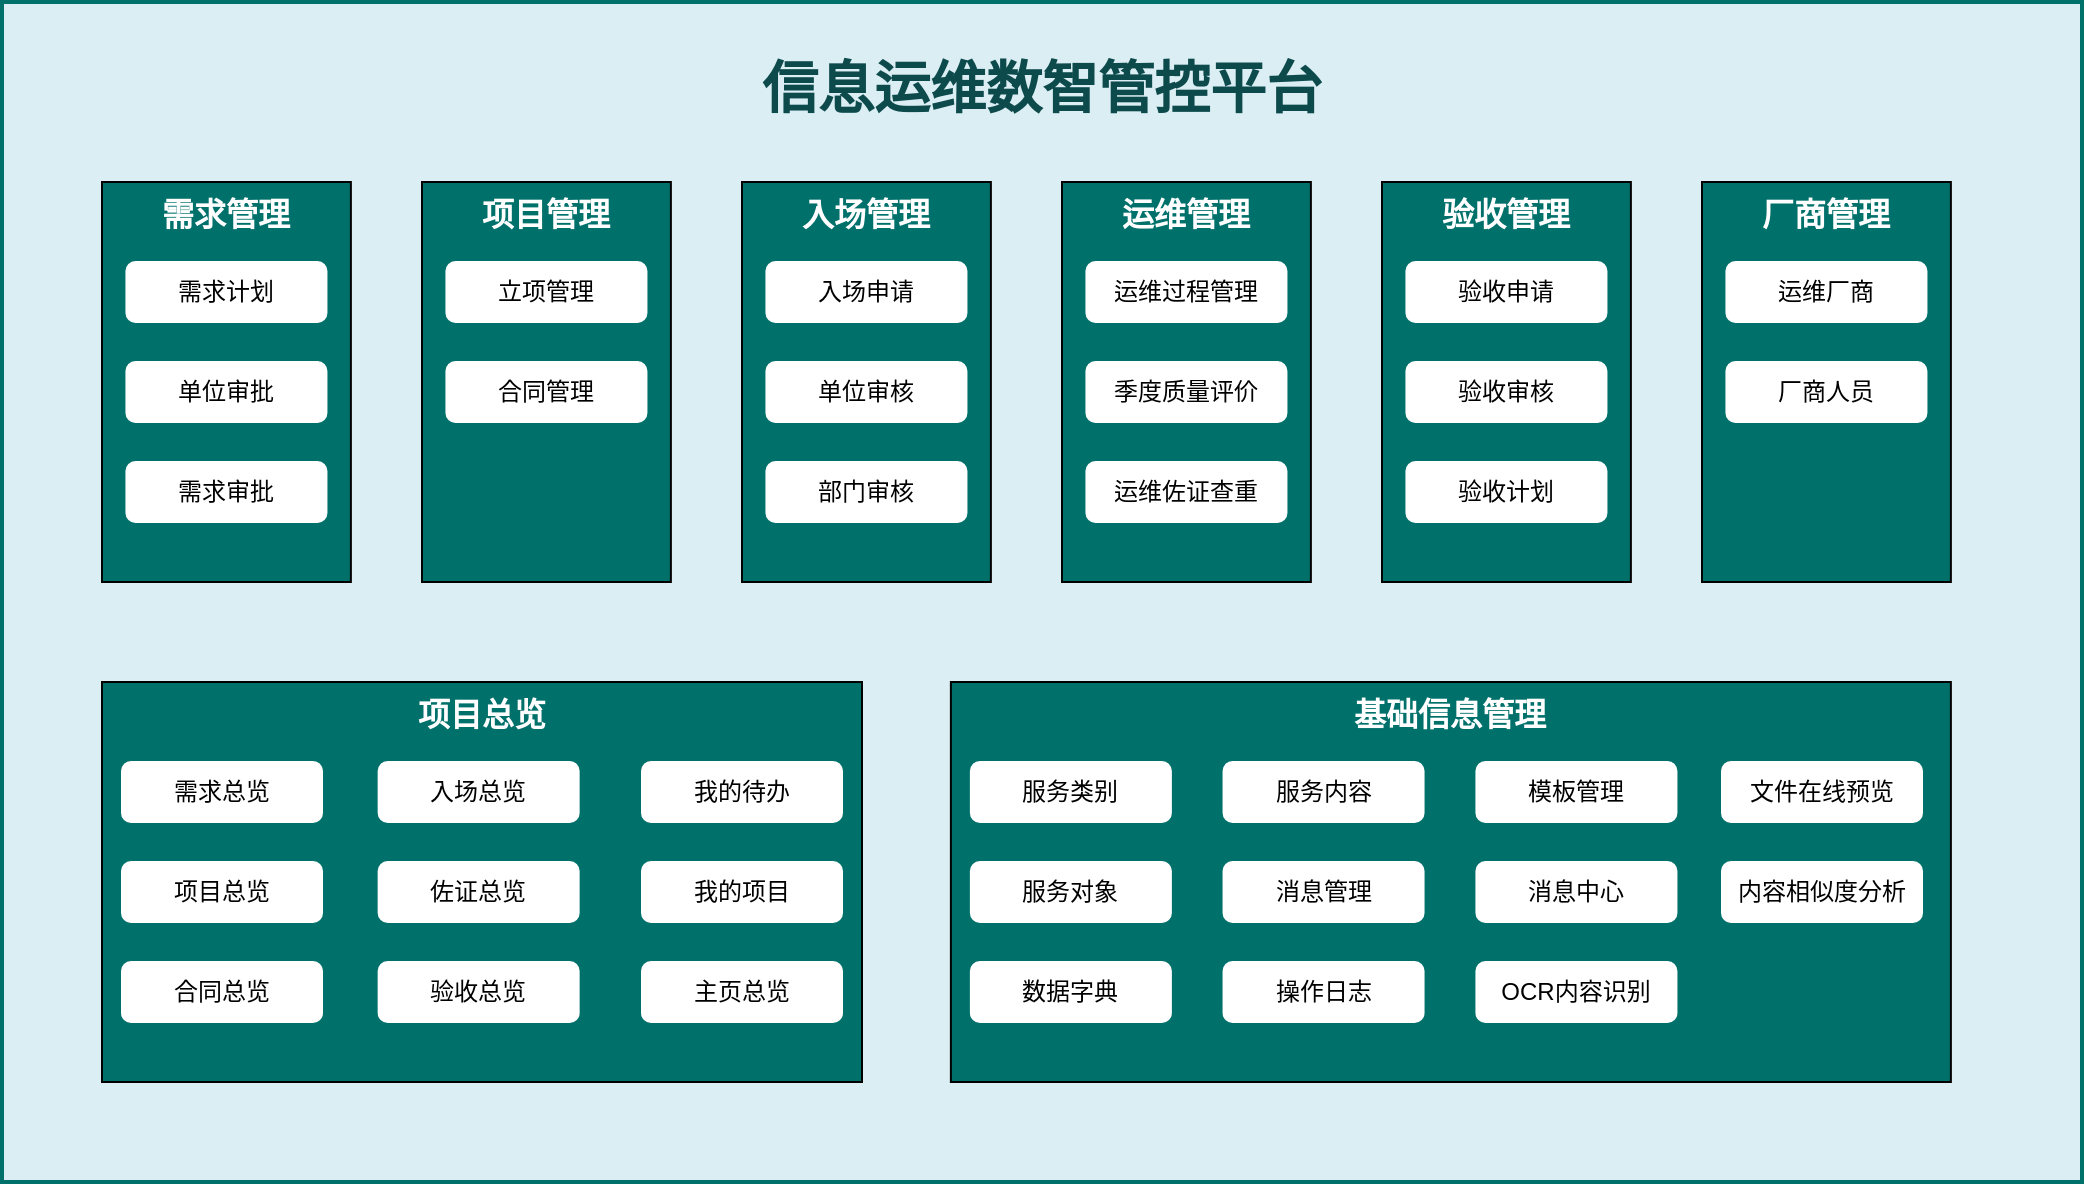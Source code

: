 <mxfile version="21.7.2" type="github">
  <diagram name="第 1 页" id="XF1KvFypPHitMx18pc0W">
    <mxGraphModel dx="1535" dy="820" grid="1" gridSize="10" guides="1" tooltips="1" connect="1" arrows="1" fold="1" page="1" pageScale="1" pageWidth="1920" pageHeight="1200" math="0" shadow="0">
      <root>
        <mxCell id="0" />
        <mxCell id="1" parent="0" />
        <mxCell id="jqNmJaD87sN4w33C_NmU-1" value="信息运维数智管控平台" style="rounded=0;whiteSpace=wrap;html=1;verticalAlign=top;fontSize=28;spacingTop=20;strokeColor=#00706B;fillColor=#DBEEF4;fontColor=#0C4A4C;fontStyle=1;strokeWidth=2;" parent="1" vertex="1">
          <mxGeometry x="270" y="60" width="1040" height="590" as="geometry" />
        </mxCell>
        <mxCell id="jqNmJaD87sN4w33C_NmU-46" value="项目总览" style="rounded=0;whiteSpace=wrap;html=1;verticalAlign=top;fontSize=16;fillColor=#00706B;fontColor=#FFFFFF;fontStyle=1" parent="1" vertex="1">
          <mxGeometry x="320" y="400" width="380" height="200" as="geometry" />
        </mxCell>
        <mxCell id="jqNmJaD87sN4w33C_NmU-47" value="需求总览" style="rounded=1;whiteSpace=wrap;html=1;strokeColor=#FFFFFF;" parent="1" vertex="1">
          <mxGeometry x="330" y="440" width="100" height="30" as="geometry" />
        </mxCell>
        <mxCell id="jqNmJaD87sN4w33C_NmU-48" value="项目总览" style="rounded=1;whiteSpace=wrap;html=1;strokeColor=#FFFFFF;" parent="1" vertex="1">
          <mxGeometry x="330" y="490" width="100" height="30" as="geometry" />
        </mxCell>
        <mxCell id="jqNmJaD87sN4w33C_NmU-49" value="合同总览" style="rounded=1;whiteSpace=wrap;html=1;strokeColor=#FFFFFF;" parent="1" vertex="1">
          <mxGeometry x="330" y="540" width="100" height="30" as="geometry" />
        </mxCell>
        <mxCell id="jqNmJaD87sN4w33C_NmU-53" value="入场总览" style="rounded=1;whiteSpace=wrap;html=1;strokeColor=#FFFFFF;" parent="1" vertex="1">
          <mxGeometry x="458.33" y="440" width="100" height="30" as="geometry" />
        </mxCell>
        <mxCell id="jqNmJaD87sN4w33C_NmU-54" value="佐证总览" style="rounded=1;whiteSpace=wrap;html=1;strokeColor=#FFFFFF;" parent="1" vertex="1">
          <mxGeometry x="458.33" y="490" width="100" height="30" as="geometry" />
        </mxCell>
        <mxCell id="jqNmJaD87sN4w33C_NmU-55" value="验收总览" style="rounded=1;whiteSpace=wrap;html=1;strokeColor=#FFFFFF;" parent="1" vertex="1">
          <mxGeometry x="458.33" y="540" width="100" height="30" as="geometry" />
        </mxCell>
        <mxCell id="jqNmJaD87sN4w33C_NmU-56" value="厂商管理" style="rounded=0;whiteSpace=wrap;html=1;verticalAlign=top;fontSize=16;fillColor=#00706B;fontColor=#FFFFFF;fontStyle=1" parent="1" vertex="1">
          <mxGeometry x="1120" y="150" width="124.44" height="200" as="geometry" />
        </mxCell>
        <mxCell id="jqNmJaD87sN4w33C_NmU-57" value="运维厂商" style="rounded=1;whiteSpace=wrap;html=1;strokeColor=#FFFFFF;" parent="1" vertex="1">
          <mxGeometry x="1132.22" y="190" width="100" height="30" as="geometry" />
        </mxCell>
        <mxCell id="jqNmJaD87sN4w33C_NmU-58" value="厂商人员" style="rounded=1;whiteSpace=wrap;html=1;strokeColor=#FFFFFF;" parent="1" vertex="1">
          <mxGeometry x="1132.22" y="240" width="100" height="30" as="geometry" />
        </mxCell>
        <mxCell id="jqNmJaD87sN4w33C_NmU-60" value="基础信息管理" style="rounded=0;whiteSpace=wrap;html=1;verticalAlign=top;fontSize=16;fillColor=#00706B;fontColor=#FFFFFF;fontStyle=1" parent="1" vertex="1">
          <mxGeometry x="744.44" y="400" width="500" height="200" as="geometry" />
        </mxCell>
        <mxCell id="jqNmJaD87sN4w33C_NmU-61" value="服务类别" style="rounded=1;whiteSpace=wrap;html=1;strokeColor=#FFFFFF;" parent="1" vertex="1">
          <mxGeometry x="754.44" y="440" width="100" height="30" as="geometry" />
        </mxCell>
        <mxCell id="jqNmJaD87sN4w33C_NmU-62" value="服务对象" style="rounded=1;whiteSpace=wrap;html=1;strokeColor=#FFFFFF;" parent="1" vertex="1">
          <mxGeometry x="754.44" y="490" width="100" height="30" as="geometry" />
        </mxCell>
        <mxCell id="jqNmJaD87sN4w33C_NmU-63" value="数据字典" style="rounded=1;whiteSpace=wrap;html=1;strokeColor=#FFFFFF;" parent="1" vertex="1">
          <mxGeometry x="754.44" y="540" width="100" height="30" as="geometry" />
        </mxCell>
        <mxCell id="jqNmJaD87sN4w33C_NmU-64" value="服务内容" style="rounded=1;whiteSpace=wrap;html=1;strokeColor=#FFFFFF;" parent="1" vertex="1">
          <mxGeometry x="880.78" y="440" width="100" height="30" as="geometry" />
        </mxCell>
        <mxCell id="jqNmJaD87sN4w33C_NmU-65" value="消息管理" style="rounded=1;whiteSpace=wrap;html=1;strokeColor=#FFFFFF;" parent="1" vertex="1">
          <mxGeometry x="880.78" y="490" width="100" height="30" as="geometry" />
        </mxCell>
        <mxCell id="jqNmJaD87sN4w33C_NmU-66" value="操作日志" style="rounded=1;whiteSpace=wrap;html=1;strokeColor=#FFFFFF;" parent="1" vertex="1">
          <mxGeometry x="880.78" y="540" width="100" height="30" as="geometry" />
        </mxCell>
        <mxCell id="jqNmJaD87sN4w33C_NmU-67" value="模板管理" style="rounded=1;whiteSpace=wrap;html=1;strokeColor=#FFFFFF;" parent="1" vertex="1">
          <mxGeometry x="1007.22" y="440" width="100" height="30" as="geometry" />
        </mxCell>
        <mxCell id="jqNmJaD87sN4w33C_NmU-68" value="" style="group;flipH=1;" parent="1" vertex="1" connectable="0">
          <mxGeometry x="320" y="150" width="124.44" height="200" as="geometry" />
        </mxCell>
        <mxCell id="jqNmJaD87sN4w33C_NmU-11" value="需求管理" style="rounded=0;whiteSpace=wrap;html=1;verticalAlign=top;fontSize=16;fillColor=#00706B;fontColor=#FFFFFF;fontStyle=1" parent="jqNmJaD87sN4w33C_NmU-68" vertex="1">
          <mxGeometry x="5.684e-14" width="124.44" height="200" as="geometry" />
        </mxCell>
        <mxCell id="jqNmJaD87sN4w33C_NmU-12" value="需求计划" style="rounded=1;whiteSpace=wrap;html=1;strokeColor=#FFFFFF;" parent="jqNmJaD87sN4w33C_NmU-68" vertex="1">
          <mxGeometry x="12.22" y="40" width="100" height="30" as="geometry" />
        </mxCell>
        <mxCell id="jqNmJaD87sN4w33C_NmU-13" value="单位审批" style="rounded=1;whiteSpace=wrap;html=1;strokeColor=#FFFFFF;" parent="jqNmJaD87sN4w33C_NmU-68" vertex="1">
          <mxGeometry x="12.22" y="90" width="100" height="30" as="geometry" />
        </mxCell>
        <mxCell id="jqNmJaD87sN4w33C_NmU-15" value="需求审批" style="rounded=1;whiteSpace=wrap;html=1;strokeColor=#FFFFFF;" parent="jqNmJaD87sN4w33C_NmU-68" vertex="1">
          <mxGeometry x="12.22" y="140" width="100" height="30" as="geometry" />
        </mxCell>
        <mxCell id="jqNmJaD87sN4w33C_NmU-69" value="" style="group;flipH=1;" parent="1" vertex="1" connectable="0">
          <mxGeometry x="480" y="150" width="124.44" height="200" as="geometry" />
        </mxCell>
        <mxCell id="jqNmJaD87sN4w33C_NmU-30" value="项目管理" style="rounded=0;whiteSpace=wrap;html=1;verticalAlign=top;fontSize=16;fillColor=#00706B;fontColor=#FFFFFF;fontStyle=1" parent="jqNmJaD87sN4w33C_NmU-69" vertex="1">
          <mxGeometry x="5.684e-14" width="124.44" height="200" as="geometry" />
        </mxCell>
        <mxCell id="jqNmJaD87sN4w33C_NmU-31" value="立项管理" style="rounded=1;whiteSpace=wrap;html=1;strokeColor=#FFFFFF;" parent="jqNmJaD87sN4w33C_NmU-69" vertex="1">
          <mxGeometry x="12.22" y="40" width="100" height="30" as="geometry" />
        </mxCell>
        <mxCell id="jqNmJaD87sN4w33C_NmU-32" value="合同管理" style="rounded=1;whiteSpace=wrap;html=1;strokeColor=#FFFFFF;" parent="jqNmJaD87sN4w33C_NmU-69" vertex="1">
          <mxGeometry x="12.22" y="90" width="100" height="30" as="geometry" />
        </mxCell>
        <mxCell id="jqNmJaD87sN4w33C_NmU-70" value="" style="group;flipH=1;" parent="1" vertex="1" connectable="0">
          <mxGeometry x="640" y="150" width="124.44" height="200" as="geometry" />
        </mxCell>
        <mxCell id="jqNmJaD87sN4w33C_NmU-34" value="入场管理" style="rounded=0;whiteSpace=wrap;html=1;verticalAlign=top;fontSize=16;fillColor=#00706B;fontColor=#FFFFFF;fontStyle=1" parent="jqNmJaD87sN4w33C_NmU-70" vertex="1">
          <mxGeometry x="5.684e-14" width="124.44" height="200" as="geometry" />
        </mxCell>
        <mxCell id="jqNmJaD87sN4w33C_NmU-35" value="入场申请" style="rounded=1;whiteSpace=wrap;html=1;strokeColor=#FFFFFF;" parent="jqNmJaD87sN4w33C_NmU-70" vertex="1">
          <mxGeometry x="12.22" y="40" width="100" height="30" as="geometry" />
        </mxCell>
        <mxCell id="jqNmJaD87sN4w33C_NmU-36" value="单位审核" style="rounded=1;whiteSpace=wrap;html=1;strokeColor=#FFFFFF;" parent="jqNmJaD87sN4w33C_NmU-70" vertex="1">
          <mxGeometry x="12.22" y="90" width="100" height="30" as="geometry" />
        </mxCell>
        <mxCell id="jqNmJaD87sN4w33C_NmU-37" value="部门审核" style="rounded=1;whiteSpace=wrap;html=1;strokeColor=#FFFFFF;" parent="jqNmJaD87sN4w33C_NmU-70" vertex="1">
          <mxGeometry x="12.22" y="140" width="100" height="30" as="geometry" />
        </mxCell>
        <mxCell id="jqNmJaD87sN4w33C_NmU-71" value="" style="group;flipH=1;" parent="1" vertex="1" connectable="0">
          <mxGeometry x="800" y="150" width="124.44" height="200" as="geometry" />
        </mxCell>
        <mxCell id="jqNmJaD87sN4w33C_NmU-38" value="运维管理" style="rounded=0;whiteSpace=wrap;html=1;verticalAlign=top;fontSize=16;fillColor=#00706B;fontColor=#FFFFFF;fontStyle=1" parent="jqNmJaD87sN4w33C_NmU-71" vertex="1">
          <mxGeometry x="5.684e-14" width="124.44" height="200" as="geometry" />
        </mxCell>
        <mxCell id="jqNmJaD87sN4w33C_NmU-39" value="运维过程管理" style="rounded=1;whiteSpace=wrap;html=1;strokeColor=#FFFFFF;" parent="jqNmJaD87sN4w33C_NmU-71" vertex="1">
          <mxGeometry x="12.22" y="40" width="100" height="30" as="geometry" />
        </mxCell>
        <mxCell id="jqNmJaD87sN4w33C_NmU-40" value="季度质量评价" style="rounded=1;whiteSpace=wrap;html=1;strokeColor=#FFFFFF;" parent="jqNmJaD87sN4w33C_NmU-71" vertex="1">
          <mxGeometry x="12.22" y="90" width="100" height="30" as="geometry" />
        </mxCell>
        <mxCell id="jqNmJaD87sN4w33C_NmU-41" value="运维佐证查重" style="rounded=1;whiteSpace=wrap;html=1;strokeColor=#FFFFFF;" parent="jqNmJaD87sN4w33C_NmU-71" vertex="1">
          <mxGeometry x="12.22" y="140" width="100" height="30" as="geometry" />
        </mxCell>
        <mxCell id="jqNmJaD87sN4w33C_NmU-72" value="" style="group;flipH=1;" parent="1" vertex="1" connectable="0">
          <mxGeometry x="960" y="150" width="124.44" height="200" as="geometry" />
        </mxCell>
        <mxCell id="jqNmJaD87sN4w33C_NmU-42" value="验收管理" style="rounded=0;whiteSpace=wrap;html=1;verticalAlign=top;fontSize=16;fillColor=#00706B;fontColor=#FFFFFF;fontStyle=1" parent="jqNmJaD87sN4w33C_NmU-72" vertex="1">
          <mxGeometry x="5.684e-14" width="124.44" height="200" as="geometry" />
        </mxCell>
        <mxCell id="jqNmJaD87sN4w33C_NmU-43" value="验收申请" style="rounded=1;whiteSpace=wrap;html=1;strokeColor=#FFFFFF;" parent="jqNmJaD87sN4w33C_NmU-72" vertex="1">
          <mxGeometry x="12.22" y="40" width="100" height="30" as="geometry" />
        </mxCell>
        <mxCell id="jqNmJaD87sN4w33C_NmU-44" value="验收审核" style="rounded=1;whiteSpace=wrap;html=1;strokeColor=#FFFFFF;" parent="jqNmJaD87sN4w33C_NmU-72" vertex="1">
          <mxGeometry x="12.22" y="90" width="100" height="30" as="geometry" />
        </mxCell>
        <mxCell id="jqNmJaD87sN4w33C_NmU-45" value="验收计划" style="rounded=1;whiteSpace=wrap;html=1;strokeColor=#FFFFFF;" parent="jqNmJaD87sN4w33C_NmU-72" vertex="1">
          <mxGeometry x="12.22" y="140" width="100" height="30" as="geometry" />
        </mxCell>
        <mxCell id="ZPZDoE-y58BTpn5kXRTx-1" value="我的待办" style="rounded=1;whiteSpace=wrap;html=1;strokeColor=#FFFFFF;" vertex="1" parent="1">
          <mxGeometry x="590.0" y="440" width="100" height="30" as="geometry" />
        </mxCell>
        <mxCell id="ZPZDoE-y58BTpn5kXRTx-2" value="消息中心" style="rounded=1;whiteSpace=wrap;html=1;strokeColor=#FFFFFF;" vertex="1" parent="1">
          <mxGeometry x="1007.22" y="490" width="100" height="30" as="geometry" />
        </mxCell>
        <mxCell id="ZPZDoE-y58BTpn5kXRTx-3" value="主页总览" style="rounded=1;whiteSpace=wrap;html=1;strokeColor=#FFFFFF;" vertex="1" parent="1">
          <mxGeometry x="590.0" y="540" width="100" height="30" as="geometry" />
        </mxCell>
        <mxCell id="ZPZDoE-y58BTpn5kXRTx-5" value="我的项目" style="rounded=1;whiteSpace=wrap;html=1;strokeColor=#FFFFFF;" vertex="1" parent="1">
          <mxGeometry x="590.0" y="490" width="100" height="30" as="geometry" />
        </mxCell>
        <mxCell id="ZPZDoE-y58BTpn5kXRTx-6" value="OCR内容识别" style="rounded=1;whiteSpace=wrap;html=1;strokeColor=#FFFFFF;" vertex="1" parent="1">
          <mxGeometry x="1007.22" y="540" width="100" height="30" as="geometry" />
        </mxCell>
        <mxCell id="ZPZDoE-y58BTpn5kXRTx-7" value="内容相似度分析" style="rounded=1;whiteSpace=wrap;html=1;strokeColor=#FFFFFF;" vertex="1" parent="1">
          <mxGeometry x="1130" y="490" width="100" height="30" as="geometry" />
        </mxCell>
        <mxCell id="ZPZDoE-y58BTpn5kXRTx-8" value="文件在线预览" style="rounded=1;whiteSpace=wrap;html=1;strokeColor=#FFFFFF;" vertex="1" parent="1">
          <mxGeometry x="1130" y="440" width="100" height="30" as="geometry" />
        </mxCell>
      </root>
    </mxGraphModel>
  </diagram>
</mxfile>
